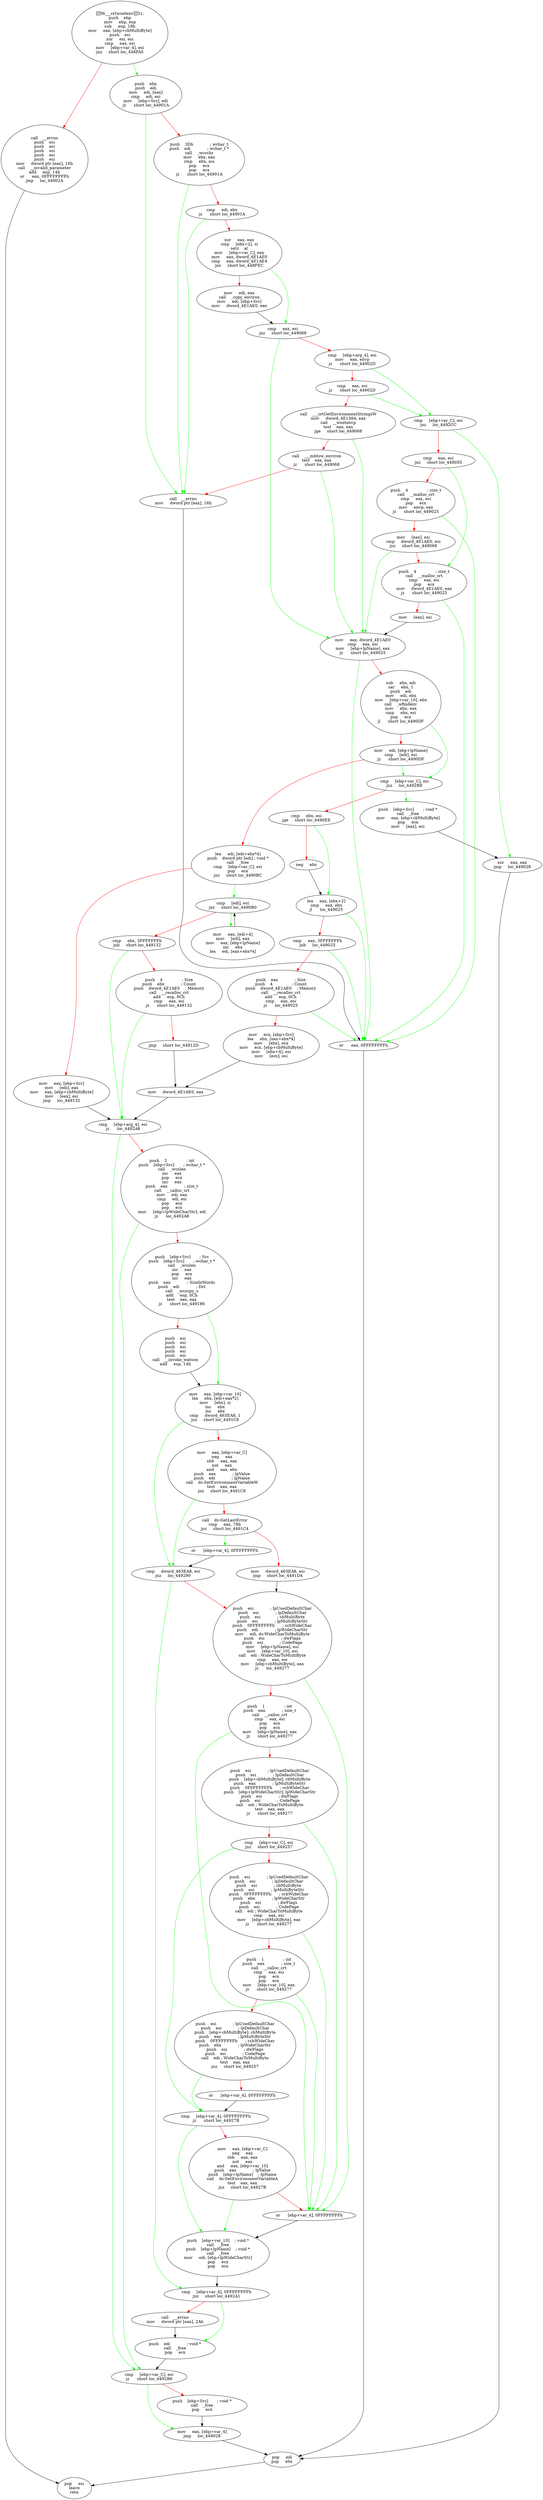 digraph G{
Node0 [label = "56___crtwsetenv31:
push    ebp
mov     ebp, esp
sub     esp, 18h
mov     eax, [ebp+cbMultiByte]
push    esi
xor     esi, esi
cmp     eax, esi
mov     [ebp+var_4], esi
jnz     short loc_448FA5"]
Node1 [label = "call    __errno
push    esi
push    esi
push    esi
push    esi
push    esi
mov     dword ptr [eax], 16h
call    __invalid_parameter
add     esp, 14h
or      eax, 0FFFFFFFFh
jmp     loc_44902A"]
Node2 [label = "push    ebx
push    edi
mov     edi, [eax]
cmp     edi, esi
mov     [ebp+Src], edi
jz      short loc_44901A"]
Node3 [label = "push    3Dh             ; wchar_t
push    edi             ; wchar_t *
call    _wcschr
mov     ebx, eax
cmp     ebx, esi
pop     ecx
pop     ecx
jz      short loc_44901A"]
Node4 [label = "cmp     edi, ebx
jz      short loc_44901A"]
Node5 [label = "xor     eax, eax
cmp     [ebx+2], si
setz    al
mov     [ebp+var_C], eax
mov     eax, dword_4E1AE0
cmp     eax, dword_4E1AE4
jnz     short loc_448FEC"]
Node6 [label = "mov     edi, eax
call    _copy_environ
mov     edi, [ebp+Src]
mov     dword_4E1AE0, eax"]
Node7 [label = "cmp     eax, esi
jnz     short loc_449068"]
Node8 [label = "cmp     [ebp+arg_4], esi
mov     eax, envp
jz      short loc_44902D"]
Node9 [label = "cmp     eax, esi
jz      short loc_44902D"]
Node10 [label = "call    ___crtGetEnvironmentStringsW
mov     dword_4E1564, eax
call    __wsetenvp
test    eax, eax
jge     short loc_449068"]
Node11 [label = "call    ___mbtow_environ
test    eax, eax
jz      short loc_449068"]
Node12 [label = "call    __errno
mov     dword ptr [eax], 16h"]
Node13 [label = "or      eax, 0FFFFFFFFh"]
Node14 [label = "pop     edi
pop     ebx"]
Node15 [label = "pop     esi
leave
retn"]
Node16 [label = "cmp     [ebp+var_C], esi
jnz     loc_4492CC"]
Node17 [label = "cmp     eax, esi
jnz     short loc_449055"]
Node18 [label = "push    4               ; size_t
call    __malloc_crt
cmp     eax, esi
pop     ecx
mov     envp, eax
jz      short loc_449025"]
Node19 [label = "mov     [eax], esi
cmp     dword_4E1AE0, esi
jnz     short loc_449068"]
Node20 [label = "push    4               ; size_t
call    __malloc_crt
cmp     eax, esi
pop     ecx
mov     dword_4E1AE0, eax
jz      short loc_449025"]
Node21 [label = "mov     [eax], esi"]
Node22 [label = "mov     eax, dword_4E1AE0
cmp     eax, esi
mov     [ebp+lpName], eax
jz      short loc_449025"]
Node23 [label = "sub     ebx, edi
sar     ebx, 1
push    edi
mov     edi, ebx
mov     [ebp+var_10], ebx
call    _wfindenv
mov     ebx, eax
cmp     ebx, esi
pop     ecx
jl      short loc_4490DF"]
Node24 [label = "mov     edi, [ebp+lpName]
cmp     [edi], esi
jz      short loc_4490DF"]
Node25 [label = "lea     edi, [edi+ebx*4]
push    dword ptr [edi] ; void *
call    _free
cmp     [ebp+var_C], esi
pop     ecx
jnz     short loc_4490BC"]
Node26 [label = "mov     eax, [ebp+Src]
mov     [edi], eax
mov     eax, [ebp+cbMultiByte]
mov     [eax], esi
jmp     loc_449132"]
Node27 [label = "mov     eax, [edi+4]
mov     [edi], eax
mov     eax, [ebp+lpName]
inc     ebx
lea     edi, [eax+ebx*4]"]
Node28 [label = "cmp     [edi], esi
jnz     short loc_4490B0"]
Node29 [label = "cmp     ebx, 3FFFFFFFh
jnb     short loc_449132"]
Node30 [label = "push    4               ; Size
push    ebx             ; Count
push    dword_4E1AE0    ; Memory
call    __recalloc_crt
add     esp, 0Ch
cmp     eax, esi
jz      short loc_449132"]
Node31 [label = "jmp     short loc_44912D"]
Node32 [label = "cmp     [ebp+var_C], esi
jnz     loc_4492BE"]
Node33 [label = "cmp     ebx, esi
jge     short loc_4490EE"]
Node34 [label = "neg     ebx"]
Node35 [label = "lea     eax, [ebx+2]
cmp     eax, ebx
jl      loc_449025"]
Node36 [label = "cmp     eax, 3FFFFFFFh
jnb     loc_449025"]
Node37 [label = "push    eax             ; Size
push    4               ; Count
push    dword_4E1AE0    ; Memory
call    __recalloc_crt
add     esp, 0Ch
cmp     eax, esi
jz      loc_449025"]
Node38 [label = "mov     ecx, [ebp+Src]
lea     ebx, [eax+ebx*4]
mov     [ebx], ecx
mov     ecx, [ebp+cbMultiByte]
mov     [ebx+4], esi
mov     [ecx], esi"]
Node39 [label = "mov     dword_4E1AE0, eax"]
Node40 [label = "cmp     [ebp+arg_4], esi
jz      loc_4492A8"]
Node41 [label = "push    2               ; int
push    [ebp+Src]       ; wchar_t *
call    _wcslen
inc     eax
pop     ecx
inc     eax
push    eax             ; size_t
call    __calloc_crt
mov     edi, eax
cmp     edi, esi
pop     ecx
pop     ecx
mov     [ebp+lpWideCharStr], edi
jz      loc_4492A8"]
Node42 [label = "push    [ebp+Src]       ; Src
push    [ebp+Src]       ; wchar_t *
call    _wcslen
inc     eax
pop     ecx
inc     eax
push    eax             ; SizeInWords
push    edi             ; Dst
call    _wcscpy_s
add     esp, 0Ch
test    eax, eax
jz      short loc_449186"]
Node43 [label = "push    esi
push    esi
push    esi
push    esi
push    esi
call    __invoke_watson
add     esp, 14h"]
Node44 [label = "mov     eax, [ebp+var_10]
lea     ebx, [edi+eax*2]
mov     [ebx], si
inc     ebx
inc     ebx
cmp     dword_463EA8, 1
jnz     short loc_4491C8"]
Node45 [label = "mov     eax, [ebp+var_C]
neg     eax
sbb     eax, eax
not     eax
and     eax, ebx
push    eax             ; lpValue
push    edi             ; lpName
call    ds:SetEnvironmentVariableW
test    eax, eax
jnz     short loc_4491C8"]
Node46 [label = "call    ds:GetLastError
cmp     eax, 78h
jnz     short loc_4491C4"]
Node47 [label = "mov     dword_463EA8, esi
jmp     short loc_4491D4"]
Node48 [label = "or      [ebp+var_4], 0FFFFFFFFh"]
Node49 [label = "cmp     dword_463EA8, esi
jnz     loc_449290"]
Node50 [label = "push    esi             ; lpUsedDefaultChar
push    esi             ; lpDefaultChar
push    esi             ; cbMultiByte
push    esi             ; lpMultiByteStr
push    0FFFFFFFFh      ; cchWideChar
push    edi             ; lpWideCharStr
mov     edi, ds:WideCharToMultiByte
push    esi             ; dwFlags
push    esi             ; CodePage
mov     [ebp+lpName], esi
mov     [ebp+var_10], esi
call    edi ; WideCharToMultiByte
cmp     eax, esi
mov     [ebp+cbMultiByte], eax
jz      loc_449277"]
Node51 [label = "push    1               ; int
push    eax             ; size_t
call    __calloc_crt
cmp     eax, esi
pop     ecx
pop     ecx
mov     [ebp+lpName], eax
jz      short loc_449277"]
Node52 [label = "push    esi             ; lpUsedDefaultChar
push    esi             ; lpDefaultChar
push    [ebp+cbMultiByte]; cbMultiByte
push    eax             ; lpMultiByteStr
push    0FFFFFFFFh      ; cchWideChar
push    [ebp+lpWideCharStr]; lpWideCharStr
push    esi             ; dwFlags
push    esi             ; CodePage
call    edi ; WideCharToMultiByte
test    eax, eax
jz      short loc_449277"]
Node53 [label = "cmp     [ebp+var_C], esi
jnz     short loc_449257"]
Node54 [label = "push    esi             ; lpUsedDefaultChar
push    esi             ; lpDefaultChar
push    esi             ; cbMultiByte
push    esi             ; lpMultiByteStr
push    0FFFFFFFFh      ; cchWideChar
push    ebx             ; lpWideCharStr
push    esi             ; dwFlags
push    esi             ; CodePage
call    edi ; WideCharToMultiByte
cmp     eax, esi
mov     [ebp+cbMultiByte], eax
jz      short loc_449277"]
Node55 [label = "push    1               ; int
push    eax             ; size_t
call    __calloc_crt
cmp     eax, esi
pop     ecx
pop     ecx
mov     [ebp+var_10], eax
jz      short loc_449277"]
Node56 [label = "push    esi             ; lpUsedDefaultChar
push    esi             ; lpDefaultChar
push    [ebp+cbMultiByte]; cbMultiByte
push    eax             ; lpMultiByteStr
push    0FFFFFFFFh      ; cchWideChar
push    ebx             ; lpWideCharStr
push    esi             ; dwFlags
push    esi             ; CodePage
call    edi ; WideCharToMultiByte
test    eax, eax
jnz     short loc_449257"]
Node57 [label = "or      [ebp+var_4], 0FFFFFFFFh"]
Node58 [label = "cmp     [ebp+var_4], 0FFFFFFFFh
jz      short loc_44927B"]
Node59 [label = "mov     eax, [ebp+var_C]
neg     eax
sbb     eax, eax
not     eax
and     eax, [ebp+var_10]
push    eax             ; lpValue
push    [ebp+lpName]    ; lpName
call    ds:SetEnvironmentVariableA
test    eax, eax
jnz     short loc_44927B"]
Node60 [label = "or      [ebp+var_4], 0FFFFFFFFh"]
Node61 [label = "push    [ebp+var_10]    ; void *
call    _free
push    [ebp+lpName]    ; void *
call    _free
mov     edi, [ebp+lpWideCharStr]
pop     ecx
pop     ecx"]
Node62 [label = "cmp     [ebp+var_4], 0FFFFFFFFh
jnz     short loc_4492A1"]
Node63 [label = "call    __errno
mov     dword ptr [eax], 2Ah"]
Node64 [label = "push    edi             ; void *
call    _free
pop     ecx"]
Node65 [label = "cmp     [ebp+var_C], esi
jz      short loc_4492B6"]
Node66 [label = "push    [ebp+Src]       ; void *
call    _free
pop     ecx"]
Node67 [label = "mov     eax, [ebp+var_4]
jmp     loc_449028"]
Node68 [label = "push    [ebp+Src]       ; void *
call    _free
mov     eax, [ebp+cbMultiByte]
pop     ecx
mov     [eax], esi"]
Node69 [label = "xor     eax, eax
jmp     loc_449028"]
Node0 -> Node1 [color = "red"]
Node0 -> Node2 [color = "green"]
Node1 -> Node15 [color = "black"]
Node2 -> Node3 [color = "red"]
Node2 -> Node12 [color = "green"]
Node3 -> Node4 [color = "red"]
Node3 -> Node12 [color = "green"]
Node4 -> Node5 [color = "red"]
Node4 -> Node12 [color = "green"]
Node5 -> Node6 [color = "red"]
Node5 -> Node7 [color = "green"]
Node6 -> Node7 [color = "black"]
Node7 -> Node8 [color = "red"]
Node7 -> Node22 [color = "green"]
Node8 -> Node9 [color = "red"]
Node8 -> Node16 [color = "green"]
Node9 -> Node10 [color = "red"]
Node9 -> Node16 [color = "green"]
Node10 -> Node11 [color = "red"]
Node10 -> Node22 [color = "green"]
Node11 -> Node12 [color = "red"]
Node11 -> Node22 [color = "green"]
Node12 -> Node13 [color = "black"]
Node13 -> Node14 [color = "black"]
Node14 -> Node15 [color = "black"]
Node16 -> Node17 [color = "red"]
Node16 -> Node69 [color = "green"]
Node17 -> Node18 [color = "red"]
Node17 -> Node20 [color = "green"]
Node18 -> Node13 [color = "green"]
Node18 -> Node19 [color = "red"]
Node19 -> Node20 [color = "red"]
Node19 -> Node22 [color = "green"]
Node20 -> Node13 [color = "green"]
Node20 -> Node21 [color = "red"]
Node21 -> Node22 [color = "black"]
Node22 -> Node13 [color = "green"]
Node22 -> Node23 [color = "red"]
Node23 -> Node24 [color = "red"]
Node23 -> Node32 [color = "green"]
Node24 -> Node25 [color = "red"]
Node24 -> Node32 [color = "green"]
Node25 -> Node26 [color = "red"]
Node25 -> Node28 [color = "green"]
Node26 -> Node40 [color = "black"]
Node27 -> Node28 [color = "black"]
Node28 -> Node27 [color = "green"]
Node28 -> Node29 [color = "red"]
Node29 -> Node30 [color = "red"]
Node29 -> Node40 [color = "green"]
Node30 -> Node31 [color = "red"]
Node30 -> Node40 [color = "green"]
Node31 -> Node39 [color = "black"]
Node32 -> Node33 [color = "red"]
Node32 -> Node68 [color = "green"]
Node33 -> Node34 [color = "red"]
Node33 -> Node35 [color = "green"]
Node34 -> Node35 [color = "black"]
Node35 -> Node13 [color = "green"]
Node35 -> Node36 [color = "red"]
Node36 -> Node13 [color = "green"]
Node36 -> Node37 [color = "red"]
Node37 -> Node13 [color = "green"]
Node37 -> Node38 [color = "red"]
Node38 -> Node39 [color = "black"]
Node39 -> Node40 [color = "black"]
Node40 -> Node41 [color = "red"]
Node40 -> Node65 [color = "green"]
Node41 -> Node42 [color = "red"]
Node41 -> Node65 [color = "green"]
Node42 -> Node43 [color = "red"]
Node42 -> Node44 [color = "green"]
Node43 -> Node44 [color = "black"]
Node44 -> Node45 [color = "red"]
Node44 -> Node49 [color = "green"]
Node45 -> Node46 [color = "red"]
Node45 -> Node49 [color = "green"]
Node46 -> Node47 [color = "red"]
Node46 -> Node48 [color = "green"]
Node47 -> Node50 [color = "black"]
Node48 -> Node49 [color = "black"]
Node49 -> Node50 [color = "red"]
Node49 -> Node62 [color = "green"]
Node50 -> Node51 [color = "red"]
Node50 -> Node60 [color = "green"]
Node51 -> Node52 [color = "red"]
Node51 -> Node60 [color = "green"]
Node52 -> Node53 [color = "red"]
Node52 -> Node60 [color = "green"]
Node53 -> Node54 [color = "red"]
Node53 -> Node58 [color = "green"]
Node54 -> Node55 [color = "red"]
Node54 -> Node60 [color = "green"]
Node55 -> Node56 [color = "red"]
Node55 -> Node60 [color = "green"]
Node56 -> Node57 [color = "red"]
Node56 -> Node58 [color = "green"]
Node57 -> Node58 [color = "black"]
Node58 -> Node59 [color = "red"]
Node58 -> Node61 [color = "green"]
Node59 -> Node60 [color = "red"]
Node59 -> Node61 [color = "green"]
Node60 -> Node61 [color = "black"]
Node61 -> Node62 [color = "black"]
Node62 -> Node63 [color = "red"]
Node62 -> Node64 [color = "green"]
Node63 -> Node64 [color = "black"]
Node64 -> Node65 [color = "black"]
Node65 -> Node66 [color = "red"]
Node65 -> Node67 [color = "green"]
Node66 -> Node67 [color = "black"]
Node67 -> Node14 [color = "black"]
Node68 -> Node69 [color = "black"]
Node69 -> Node14 [color = "black"]
}